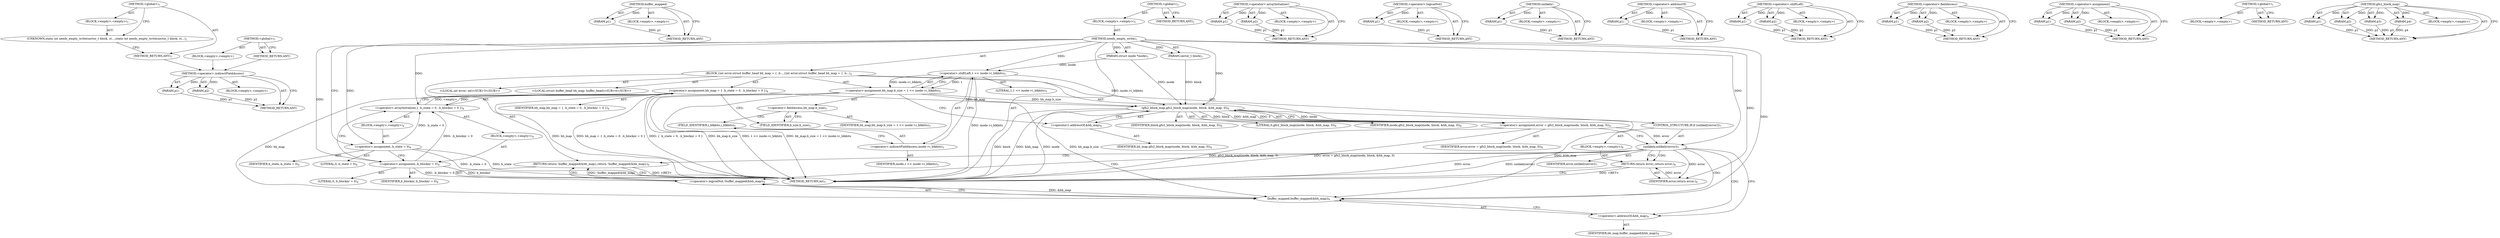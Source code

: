 digraph "&lt;global&gt;" {
vulnerable_96 [label=<(METHOD,&lt;operator&gt;.indirectFieldAccess)>];
vulnerable_97 [label=<(PARAM,p1)>];
vulnerable_98 [label=<(PARAM,p2)>];
vulnerable_99 [label=<(BLOCK,&lt;empty&gt;,&lt;empty&gt;)>];
vulnerable_100 [label=<(METHOD_RETURN,ANY)>];
vulnerable_120 [label=<(METHOD,buffer_mapped)>];
vulnerable_121 [label=<(PARAM,p1)>];
vulnerable_122 [label=<(BLOCK,&lt;empty&gt;,&lt;empty&gt;)>];
vulnerable_123 [label=<(METHOD_RETURN,ANY)>];
vulnerable_6 [label=<(METHOD,&lt;global&gt;)<SUB>1</SUB>>];
vulnerable_7 [label=<(BLOCK,&lt;empty&gt;,&lt;empty&gt;)<SUB>1</SUB>>];
vulnerable_8 [label=<(METHOD,needs_empty_write)<SUB>1</SUB>>];
vulnerable_9 [label=<(PARAM,sector_t block)<SUB>1</SUB>>];
vulnerable_10 [label=<(PARAM,struct inode *inode)<SUB>1</SUB>>];
vulnerable_11 [label=<(BLOCK,{
	int error;
	struct buffer_head bh_map = { .b...,{
	int error;
	struct buffer_head bh_map = { .b...)<SUB>2</SUB>>];
vulnerable_12 [label="<(LOCAL,int error: int)<SUB>3</SUB>>"];
vulnerable_13 [label="<(LOCAL,struct buffer_head bh_map: buffer_head)<SUB>4</SUB>>"];
vulnerable_14 [label=<(&lt;operator&gt;.assignment,bh_map = { .b_state = 0, .b_blocknr = 0 })<SUB>4</SUB>>];
vulnerable_15 [label=<(IDENTIFIER,bh_map,bh_map = { .b_state = 0, .b_blocknr = 0 })<SUB>4</SUB>>];
vulnerable_16 [label=<(&lt;operator&gt;.arrayInitializer,{ .b_state = 0, .b_blocknr = 0 })<SUB>4</SUB>>];
vulnerable_17 [label=<(BLOCK,&lt;empty&gt;,&lt;empty&gt;)<SUB>4</SUB>>];
vulnerable_18 [label=<(&lt;operator&gt;.assignment,.b_state = 0)<SUB>4</SUB>>];
vulnerable_19 [label=<(IDENTIFIER,b_state,.b_state = 0)<SUB>4</SUB>>];
vulnerable_20 [label=<(LITERAL,0,.b_state = 0)<SUB>4</SUB>>];
vulnerable_21 [label=<(BLOCK,&lt;empty&gt;,&lt;empty&gt;)<SUB>4</SUB>>];
vulnerable_22 [label=<(&lt;operator&gt;.assignment,.b_blocknr = 0)<SUB>4</SUB>>];
vulnerable_23 [label=<(IDENTIFIER,b_blocknr,.b_blocknr = 0)<SUB>4</SUB>>];
vulnerable_24 [label=<(LITERAL,0,.b_blocknr = 0)<SUB>4</SUB>>];
vulnerable_25 [label=<(&lt;operator&gt;.assignment,bh_map.b_size = 1 &lt;&lt; inode-&gt;i_blkbits)<SUB>5</SUB>>];
vulnerable_26 [label=<(&lt;operator&gt;.fieldAccess,bh_map.b_size)<SUB>5</SUB>>];
vulnerable_27 [label=<(IDENTIFIER,bh_map,bh_map.b_size = 1 &lt;&lt; inode-&gt;i_blkbits)<SUB>5</SUB>>];
vulnerable_28 [label=<(FIELD_IDENTIFIER,b_size,b_size)<SUB>5</SUB>>];
vulnerable_29 [label=<(&lt;operator&gt;.shiftLeft,1 &lt;&lt; inode-&gt;i_blkbits)<SUB>5</SUB>>];
vulnerable_30 [label=<(LITERAL,1,1 &lt;&lt; inode-&gt;i_blkbits)<SUB>5</SUB>>];
vulnerable_31 [label=<(&lt;operator&gt;.indirectFieldAccess,inode-&gt;i_blkbits)<SUB>5</SUB>>];
vulnerable_32 [label=<(IDENTIFIER,inode,1 &lt;&lt; inode-&gt;i_blkbits)<SUB>5</SUB>>];
vulnerable_33 [label=<(FIELD_IDENTIFIER,i_blkbits,i_blkbits)<SUB>5</SUB>>];
vulnerable_34 [label=<(&lt;operator&gt;.assignment,error = gfs2_block_map(inode, block, &amp;bh_map, 0))<SUB>6</SUB>>];
vulnerable_35 [label=<(IDENTIFIER,error,error = gfs2_block_map(inode, block, &amp;bh_map, 0))<SUB>6</SUB>>];
vulnerable_36 [label=<(gfs2_block_map,gfs2_block_map(inode, block, &amp;bh_map, 0))<SUB>6</SUB>>];
vulnerable_37 [label=<(IDENTIFIER,inode,gfs2_block_map(inode, block, &amp;bh_map, 0))<SUB>6</SUB>>];
vulnerable_38 [label=<(IDENTIFIER,block,gfs2_block_map(inode, block, &amp;bh_map, 0))<SUB>6</SUB>>];
vulnerable_39 [label=<(&lt;operator&gt;.addressOf,&amp;bh_map)<SUB>6</SUB>>];
vulnerable_40 [label=<(IDENTIFIER,bh_map,gfs2_block_map(inode, block, &amp;bh_map, 0))<SUB>6</SUB>>];
vulnerable_41 [label=<(LITERAL,0,gfs2_block_map(inode, block, &amp;bh_map, 0))<SUB>6</SUB>>];
vulnerable_42 [label=<(CONTROL_STRUCTURE,IF,if (unlikely(error)))<SUB>7</SUB>>];
vulnerable_43 [label=<(unlikely,unlikely(error))<SUB>7</SUB>>];
vulnerable_44 [label=<(IDENTIFIER,error,unlikely(error))<SUB>7</SUB>>];
vulnerable_45 [label=<(BLOCK,&lt;empty&gt;,&lt;empty&gt;)<SUB>8</SUB>>];
vulnerable_46 [label=<(RETURN,return error;,return error;)<SUB>8</SUB>>];
vulnerable_47 [label=<(IDENTIFIER,error,return error;)<SUB>8</SUB>>];
vulnerable_48 [label=<(RETURN,return !buffer_mapped(&amp;bh_map);,return !buffer_mapped(&amp;bh_map);)<SUB>9</SUB>>];
vulnerable_49 [label=<(&lt;operator&gt;.logicalNot,!buffer_mapped(&amp;bh_map))<SUB>9</SUB>>];
vulnerable_50 [label=<(buffer_mapped,buffer_mapped(&amp;bh_map))<SUB>9</SUB>>];
vulnerable_51 [label=<(&lt;operator&gt;.addressOf,&amp;bh_map)<SUB>9</SUB>>];
vulnerable_52 [label=<(IDENTIFIER,bh_map,buffer_mapped(&amp;bh_map))<SUB>9</SUB>>];
vulnerable_53 [label=<(METHOD_RETURN,int)<SUB>1</SUB>>];
vulnerable_55 [label=<(METHOD_RETURN,ANY)<SUB>1</SUB>>];
vulnerable_81 [label=<(METHOD,&lt;operator&gt;.arrayInitializer)>];
vulnerable_82 [label=<(PARAM,p1)>];
vulnerable_83 [label=<(PARAM,p2)>];
vulnerable_84 [label=<(BLOCK,&lt;empty&gt;,&lt;empty&gt;)>];
vulnerable_85 [label=<(METHOD_RETURN,ANY)>];
vulnerable_116 [label=<(METHOD,&lt;operator&gt;.logicalNot)>];
vulnerable_117 [label=<(PARAM,p1)>];
vulnerable_118 [label=<(BLOCK,&lt;empty&gt;,&lt;empty&gt;)>];
vulnerable_119 [label=<(METHOD_RETURN,ANY)>];
vulnerable_112 [label=<(METHOD,unlikely)>];
vulnerable_113 [label=<(PARAM,p1)>];
vulnerable_114 [label=<(BLOCK,&lt;empty&gt;,&lt;empty&gt;)>];
vulnerable_115 [label=<(METHOD_RETURN,ANY)>];
vulnerable_108 [label=<(METHOD,&lt;operator&gt;.addressOf)>];
vulnerable_109 [label=<(PARAM,p1)>];
vulnerable_110 [label=<(BLOCK,&lt;empty&gt;,&lt;empty&gt;)>];
vulnerable_111 [label=<(METHOD_RETURN,ANY)>];
vulnerable_91 [label=<(METHOD,&lt;operator&gt;.shiftLeft)>];
vulnerable_92 [label=<(PARAM,p1)>];
vulnerable_93 [label=<(PARAM,p2)>];
vulnerable_94 [label=<(BLOCK,&lt;empty&gt;,&lt;empty&gt;)>];
vulnerable_95 [label=<(METHOD_RETURN,ANY)>];
vulnerable_86 [label=<(METHOD,&lt;operator&gt;.fieldAccess)>];
vulnerable_87 [label=<(PARAM,p1)>];
vulnerable_88 [label=<(PARAM,p2)>];
vulnerable_89 [label=<(BLOCK,&lt;empty&gt;,&lt;empty&gt;)>];
vulnerable_90 [label=<(METHOD_RETURN,ANY)>];
vulnerable_76 [label=<(METHOD,&lt;operator&gt;.assignment)>];
vulnerable_77 [label=<(PARAM,p1)>];
vulnerable_78 [label=<(PARAM,p2)>];
vulnerable_79 [label=<(BLOCK,&lt;empty&gt;,&lt;empty&gt;)>];
vulnerable_80 [label=<(METHOD_RETURN,ANY)>];
vulnerable_70 [label=<(METHOD,&lt;global&gt;)<SUB>1</SUB>>];
vulnerable_71 [label=<(BLOCK,&lt;empty&gt;,&lt;empty&gt;)>];
vulnerable_72 [label=<(METHOD_RETURN,ANY)>];
vulnerable_101 [label=<(METHOD,gfs2_block_map)>];
vulnerable_102 [label=<(PARAM,p1)>];
vulnerable_103 [label=<(PARAM,p2)>];
vulnerable_104 [label=<(PARAM,p3)>];
vulnerable_105 [label=<(PARAM,p4)>];
vulnerable_106 [label=<(BLOCK,&lt;empty&gt;,&lt;empty&gt;)>];
vulnerable_107 [label=<(METHOD_RETURN,ANY)>];
fixed_6 [label=<(METHOD,&lt;global&gt;)<SUB>1</SUB>>];
fixed_7 [label=<(BLOCK,&lt;empty&gt;,&lt;empty&gt;)<SUB>1</SUB>>];
fixed_8 [label=<(UNKNOWN,static int needs_empty_write(sector_t block, st...,static int needs_empty_write(sector_t block, st...)<SUB>1</SUB>>];
fixed_9 [label=<(METHOD_RETURN,ANY)<SUB>1</SUB>>];
fixed_14 [label=<(METHOD,&lt;global&gt;)<SUB>1</SUB>>];
fixed_15 [label=<(BLOCK,&lt;empty&gt;,&lt;empty&gt;)>];
fixed_16 [label=<(METHOD_RETURN,ANY)>];
vulnerable_96 -> vulnerable_97  [key=0, label="AST: "];
vulnerable_96 -> vulnerable_97  [key=1, label="DDG: "];
vulnerable_96 -> vulnerable_99  [key=0, label="AST: "];
vulnerable_96 -> vulnerable_98  [key=0, label="AST: "];
vulnerable_96 -> vulnerable_98  [key=1, label="DDG: "];
vulnerable_96 -> vulnerable_100  [key=0, label="AST: "];
vulnerable_96 -> vulnerable_100  [key=1, label="CFG: "];
vulnerable_97 -> vulnerable_100  [key=0, label="DDG: p1"];
vulnerable_98 -> vulnerable_100  [key=0, label="DDG: p2"];
vulnerable_120 -> vulnerable_121  [key=0, label="AST: "];
vulnerable_120 -> vulnerable_121  [key=1, label="DDG: "];
vulnerable_120 -> vulnerable_122  [key=0, label="AST: "];
vulnerable_120 -> vulnerable_123  [key=0, label="AST: "];
vulnerable_120 -> vulnerable_123  [key=1, label="CFG: "];
vulnerable_121 -> vulnerable_123  [key=0, label="DDG: p1"];
vulnerable_6 -> vulnerable_7  [key=0, label="AST: "];
vulnerable_6 -> vulnerable_55  [key=0, label="AST: "];
vulnerable_6 -> vulnerable_55  [key=1, label="CFG: "];
vulnerable_7 -> vulnerable_8  [key=0, label="AST: "];
vulnerable_8 -> vulnerable_9  [key=0, label="AST: "];
vulnerable_8 -> vulnerable_9  [key=1, label="DDG: "];
vulnerable_8 -> vulnerable_10  [key=0, label="AST: "];
vulnerable_8 -> vulnerable_10  [key=1, label="DDG: "];
vulnerable_8 -> vulnerable_11  [key=0, label="AST: "];
vulnerable_8 -> vulnerable_53  [key=0, label="AST: "];
vulnerable_8 -> vulnerable_18  [key=0, label="CFG: "];
vulnerable_8 -> vulnerable_18  [key=1, label="DDG: "];
vulnerable_8 -> vulnerable_16  [key=0, label="DDG: "];
vulnerable_8 -> vulnerable_29  [key=0, label="DDG: "];
vulnerable_8 -> vulnerable_36  [key=0, label="DDG: "];
vulnerable_8 -> vulnerable_43  [key=0, label="DDG: "];
vulnerable_8 -> vulnerable_22  [key=0, label="DDG: "];
vulnerable_8 -> vulnerable_47  [key=0, label="DDG: "];
vulnerable_8 -> vulnerable_50  [key=0, label="DDG: "];
vulnerable_9 -> vulnerable_36  [key=0, label="DDG: block"];
vulnerable_10 -> vulnerable_29  [key=0, label="DDG: inode"];
vulnerable_10 -> vulnerable_36  [key=0, label="DDG: inode"];
vulnerable_11 -> vulnerable_12  [key=0, label="AST: "];
vulnerable_11 -> vulnerable_13  [key=0, label="AST: "];
vulnerable_11 -> vulnerable_14  [key=0, label="AST: "];
vulnerable_11 -> vulnerable_25  [key=0, label="AST: "];
vulnerable_11 -> vulnerable_34  [key=0, label="AST: "];
vulnerable_11 -> vulnerable_42  [key=0, label="AST: "];
vulnerable_11 -> vulnerable_48  [key=0, label="AST: "];
vulnerable_14 -> vulnerable_15  [key=0, label="AST: "];
vulnerable_14 -> vulnerable_16  [key=0, label="AST: "];
vulnerable_14 -> vulnerable_28  [key=0, label="CFG: "];
vulnerable_14 -> vulnerable_53  [key=0, label="DDG: bh_map"];
vulnerable_14 -> vulnerable_53  [key=1, label="DDG: { .b_state = 0, .b_blocknr = 0 }"];
vulnerable_14 -> vulnerable_53  [key=2, label="DDG: bh_map = { .b_state = 0, .b_blocknr = 0 }"];
vulnerable_14 -> vulnerable_36  [key=0, label="DDG: bh_map"];
vulnerable_14 -> vulnerable_50  [key=0, label="DDG: bh_map"];
vulnerable_16 -> vulnerable_17  [key=0, label="AST: "];
vulnerable_16 -> vulnerable_21  [key=0, label="AST: "];
vulnerable_16 -> vulnerable_14  [key=0, label="CFG: "];
vulnerable_16 -> vulnerable_14  [key=1, label="DDG: &lt;empty&gt;"];
vulnerable_16 -> vulnerable_14  [key=2, label="DDG: "];
vulnerable_17 -> vulnerable_18  [key=0, label="AST: "];
vulnerable_18 -> vulnerable_19  [key=0, label="AST: "];
vulnerable_18 -> vulnerable_20  [key=0, label="AST: "];
vulnerable_18 -> vulnerable_22  [key=0, label="CFG: "];
vulnerable_18 -> vulnerable_53  [key=0, label="DDG: .b_state = 0"];
vulnerable_18 -> vulnerable_53  [key=1, label="DDG: b_state"];
vulnerable_18 -> vulnerable_16  [key=0, label="DDG: .b_state = 0"];
vulnerable_21 -> vulnerable_22  [key=0, label="AST: "];
vulnerable_22 -> vulnerable_23  [key=0, label="AST: "];
vulnerable_22 -> vulnerable_24  [key=0, label="AST: "];
vulnerable_22 -> vulnerable_16  [key=0, label="CFG: "];
vulnerable_22 -> vulnerable_16  [key=1, label="DDG: .b_blocknr = 0"];
vulnerable_22 -> vulnerable_53  [key=0, label="DDG: .b_blocknr = 0"];
vulnerable_22 -> vulnerable_53  [key=1, label="DDG: b_blocknr"];
vulnerable_25 -> vulnerable_26  [key=0, label="AST: "];
vulnerable_25 -> vulnerable_29  [key=0, label="AST: "];
vulnerable_25 -> vulnerable_39  [key=0, label="CFG: "];
vulnerable_25 -> vulnerable_53  [key=0, label="DDG: bh_map.b_size"];
vulnerable_25 -> vulnerable_53  [key=1, label="DDG: 1 &lt;&lt; inode-&gt;i_blkbits"];
vulnerable_25 -> vulnerable_53  [key=2, label="DDG: bh_map.b_size = 1 &lt;&lt; inode-&gt;i_blkbits"];
vulnerable_25 -> vulnerable_36  [key=0, label="DDG: bh_map.b_size"];
vulnerable_25 -> vulnerable_50  [key=0, label="DDG: bh_map.b_size"];
vulnerable_26 -> vulnerable_27  [key=0, label="AST: "];
vulnerable_26 -> vulnerable_28  [key=0, label="AST: "];
vulnerable_26 -> vulnerable_33  [key=0, label="CFG: "];
vulnerable_28 -> vulnerable_26  [key=0, label="CFG: "];
vulnerable_29 -> vulnerable_30  [key=0, label="AST: "];
vulnerable_29 -> vulnerable_31  [key=0, label="AST: "];
vulnerable_29 -> vulnerable_25  [key=0, label="CFG: "];
vulnerable_29 -> vulnerable_25  [key=1, label="DDG: 1"];
vulnerable_29 -> vulnerable_25  [key=2, label="DDG: inode-&gt;i_blkbits"];
vulnerable_29 -> vulnerable_53  [key=0, label="DDG: inode-&gt;i_blkbits"];
vulnerable_29 -> vulnerable_36  [key=0, label="DDG: inode-&gt;i_blkbits"];
vulnerable_31 -> vulnerable_32  [key=0, label="AST: "];
vulnerable_31 -> vulnerable_33  [key=0, label="AST: "];
vulnerable_31 -> vulnerable_29  [key=0, label="CFG: "];
vulnerable_33 -> vulnerable_31  [key=0, label="CFG: "];
vulnerable_34 -> vulnerable_35  [key=0, label="AST: "];
vulnerable_34 -> vulnerable_36  [key=0, label="AST: "];
vulnerable_34 -> vulnerable_43  [key=0, label="CFG: "];
vulnerable_34 -> vulnerable_43  [key=1, label="DDG: error"];
vulnerable_34 -> vulnerable_53  [key=0, label="DDG: gfs2_block_map(inode, block, &amp;bh_map, 0)"];
vulnerable_34 -> vulnerable_53  [key=1, label="DDG: error = gfs2_block_map(inode, block, &amp;bh_map, 0)"];
vulnerable_36 -> vulnerable_37  [key=0, label="AST: "];
vulnerable_36 -> vulnerable_38  [key=0, label="AST: "];
vulnerable_36 -> vulnerable_39  [key=0, label="AST: "];
vulnerable_36 -> vulnerable_41  [key=0, label="AST: "];
vulnerable_36 -> vulnerable_34  [key=0, label="CFG: "];
vulnerable_36 -> vulnerable_34  [key=1, label="DDG: inode"];
vulnerable_36 -> vulnerable_34  [key=2, label="DDG: block"];
vulnerable_36 -> vulnerable_34  [key=3, label="DDG: &amp;bh_map"];
vulnerable_36 -> vulnerable_34  [key=4, label="DDG: 0"];
vulnerable_36 -> vulnerable_53  [key=0, label="DDG: inode"];
vulnerable_36 -> vulnerable_53  [key=1, label="DDG: block"];
vulnerable_36 -> vulnerable_53  [key=2, label="DDG: &amp;bh_map"];
vulnerable_36 -> vulnerable_50  [key=0, label="DDG: &amp;bh_map"];
vulnerable_39 -> vulnerable_40  [key=0, label="AST: "];
vulnerable_39 -> vulnerable_36  [key=0, label="CFG: "];
vulnerable_42 -> vulnerable_43  [key=0, label="AST: "];
vulnerable_42 -> vulnerable_45  [key=0, label="AST: "];
vulnerable_43 -> vulnerable_44  [key=0, label="AST: "];
vulnerable_43 -> vulnerable_46  [key=0, label="CFG: "];
vulnerable_43 -> vulnerable_46  [key=1, label="CDG: "];
vulnerable_43 -> vulnerable_51  [key=0, label="CFG: "];
vulnerable_43 -> vulnerable_51  [key=1, label="CDG: "];
vulnerable_43 -> vulnerable_53  [key=0, label="DDG: error"];
vulnerable_43 -> vulnerable_53  [key=1, label="DDG: unlikely(error)"];
vulnerable_43 -> vulnerable_47  [key=0, label="DDG: error"];
vulnerable_43 -> vulnerable_48  [key=0, label="CDG: "];
vulnerable_43 -> vulnerable_49  [key=0, label="CDG: "];
vulnerable_43 -> vulnerable_50  [key=0, label="CDG: "];
vulnerable_45 -> vulnerable_46  [key=0, label="AST: "];
vulnerable_46 -> vulnerable_47  [key=0, label="AST: "];
vulnerable_46 -> vulnerable_53  [key=0, label="CFG: "];
vulnerable_46 -> vulnerable_53  [key=1, label="DDG: &lt;RET&gt;"];
vulnerable_47 -> vulnerable_46  [key=0, label="DDG: error"];
vulnerable_48 -> vulnerable_49  [key=0, label="AST: "];
vulnerable_48 -> vulnerable_53  [key=0, label="CFG: "];
vulnerable_48 -> vulnerable_53  [key=1, label="DDG: &lt;RET&gt;"];
vulnerable_49 -> vulnerable_50  [key=0, label="AST: "];
vulnerable_49 -> vulnerable_48  [key=0, label="CFG: "];
vulnerable_49 -> vulnerable_48  [key=1, label="DDG: !buffer_mapped(&amp;bh_map)"];
vulnerable_50 -> vulnerable_51  [key=0, label="AST: "];
vulnerable_50 -> vulnerable_49  [key=0, label="CFG: "];
vulnerable_50 -> vulnerable_49  [key=1, label="DDG: &amp;bh_map"];
vulnerable_51 -> vulnerable_52  [key=0, label="AST: "];
vulnerable_51 -> vulnerable_50  [key=0, label="CFG: "];
vulnerable_81 -> vulnerable_82  [key=0, label="AST: "];
vulnerable_81 -> vulnerable_82  [key=1, label="DDG: "];
vulnerable_81 -> vulnerable_84  [key=0, label="AST: "];
vulnerable_81 -> vulnerable_83  [key=0, label="AST: "];
vulnerable_81 -> vulnerable_83  [key=1, label="DDG: "];
vulnerable_81 -> vulnerable_85  [key=0, label="AST: "];
vulnerable_81 -> vulnerable_85  [key=1, label="CFG: "];
vulnerable_82 -> vulnerable_85  [key=0, label="DDG: p1"];
vulnerable_83 -> vulnerable_85  [key=0, label="DDG: p2"];
vulnerable_116 -> vulnerable_117  [key=0, label="AST: "];
vulnerable_116 -> vulnerable_117  [key=1, label="DDG: "];
vulnerable_116 -> vulnerable_118  [key=0, label="AST: "];
vulnerable_116 -> vulnerable_119  [key=0, label="AST: "];
vulnerable_116 -> vulnerable_119  [key=1, label="CFG: "];
vulnerable_117 -> vulnerable_119  [key=0, label="DDG: p1"];
vulnerable_112 -> vulnerable_113  [key=0, label="AST: "];
vulnerable_112 -> vulnerable_113  [key=1, label="DDG: "];
vulnerable_112 -> vulnerable_114  [key=0, label="AST: "];
vulnerable_112 -> vulnerable_115  [key=0, label="AST: "];
vulnerable_112 -> vulnerable_115  [key=1, label="CFG: "];
vulnerable_113 -> vulnerable_115  [key=0, label="DDG: p1"];
vulnerable_108 -> vulnerable_109  [key=0, label="AST: "];
vulnerable_108 -> vulnerable_109  [key=1, label="DDG: "];
vulnerable_108 -> vulnerable_110  [key=0, label="AST: "];
vulnerable_108 -> vulnerable_111  [key=0, label="AST: "];
vulnerable_108 -> vulnerable_111  [key=1, label="CFG: "];
vulnerable_109 -> vulnerable_111  [key=0, label="DDG: p1"];
vulnerable_91 -> vulnerable_92  [key=0, label="AST: "];
vulnerable_91 -> vulnerable_92  [key=1, label="DDG: "];
vulnerable_91 -> vulnerable_94  [key=0, label="AST: "];
vulnerable_91 -> vulnerable_93  [key=0, label="AST: "];
vulnerable_91 -> vulnerable_93  [key=1, label="DDG: "];
vulnerable_91 -> vulnerable_95  [key=0, label="AST: "];
vulnerable_91 -> vulnerable_95  [key=1, label="CFG: "];
vulnerable_92 -> vulnerable_95  [key=0, label="DDG: p1"];
vulnerable_93 -> vulnerable_95  [key=0, label="DDG: p2"];
vulnerable_86 -> vulnerable_87  [key=0, label="AST: "];
vulnerable_86 -> vulnerable_87  [key=1, label="DDG: "];
vulnerable_86 -> vulnerable_89  [key=0, label="AST: "];
vulnerable_86 -> vulnerable_88  [key=0, label="AST: "];
vulnerable_86 -> vulnerable_88  [key=1, label="DDG: "];
vulnerable_86 -> vulnerable_90  [key=0, label="AST: "];
vulnerable_86 -> vulnerable_90  [key=1, label="CFG: "];
vulnerable_87 -> vulnerable_90  [key=0, label="DDG: p1"];
vulnerable_88 -> vulnerable_90  [key=0, label="DDG: p2"];
vulnerable_76 -> vulnerable_77  [key=0, label="AST: "];
vulnerable_76 -> vulnerable_77  [key=1, label="DDG: "];
vulnerable_76 -> vulnerable_79  [key=0, label="AST: "];
vulnerable_76 -> vulnerable_78  [key=0, label="AST: "];
vulnerable_76 -> vulnerable_78  [key=1, label="DDG: "];
vulnerable_76 -> vulnerable_80  [key=0, label="AST: "];
vulnerable_76 -> vulnerable_80  [key=1, label="CFG: "];
vulnerable_77 -> vulnerable_80  [key=0, label="DDG: p1"];
vulnerable_78 -> vulnerable_80  [key=0, label="DDG: p2"];
vulnerable_70 -> vulnerable_71  [key=0, label="AST: "];
vulnerable_70 -> vulnerable_72  [key=0, label="AST: "];
vulnerable_70 -> vulnerable_72  [key=1, label="CFG: "];
vulnerable_101 -> vulnerable_102  [key=0, label="AST: "];
vulnerable_101 -> vulnerable_102  [key=1, label="DDG: "];
vulnerable_101 -> vulnerable_106  [key=0, label="AST: "];
vulnerable_101 -> vulnerable_103  [key=0, label="AST: "];
vulnerable_101 -> vulnerable_103  [key=1, label="DDG: "];
vulnerable_101 -> vulnerable_107  [key=0, label="AST: "];
vulnerable_101 -> vulnerable_107  [key=1, label="CFG: "];
vulnerable_101 -> vulnerable_104  [key=0, label="AST: "];
vulnerable_101 -> vulnerable_104  [key=1, label="DDG: "];
vulnerable_101 -> vulnerable_105  [key=0, label="AST: "];
vulnerable_101 -> vulnerable_105  [key=1, label="DDG: "];
vulnerable_102 -> vulnerable_107  [key=0, label="DDG: p1"];
vulnerable_103 -> vulnerable_107  [key=0, label="DDG: p2"];
vulnerable_104 -> vulnerable_107  [key=0, label="DDG: p3"];
vulnerable_105 -> vulnerable_107  [key=0, label="DDG: p4"];
fixed_6 -> fixed_7  [key=0, label="AST: "];
fixed_6 -> fixed_9  [key=0, label="AST: "];
fixed_6 -> fixed_8  [key=0, label="CFG: "];
fixed_7 -> fixed_8  [key=0, label="AST: "];
fixed_8 -> fixed_9  [key=0, label="CFG: "];
fixed_9 -> vulnerable_96  [key=0];
fixed_14 -> fixed_15  [key=0, label="AST: "];
fixed_14 -> fixed_16  [key=0, label="AST: "];
fixed_14 -> fixed_16  [key=1, label="CFG: "];
fixed_15 -> vulnerable_96  [key=0];
fixed_16 -> vulnerable_96  [key=0];
}
